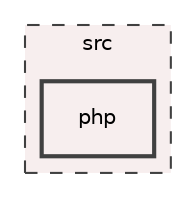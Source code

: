 digraph "src/php"
{
 // LATEX_PDF_SIZE
  edge [fontname="Helvetica",fontsize="10",labelfontname="Helvetica",labelfontsize="10"];
  node [fontname="Helvetica",fontsize="10",shape=record];
  compound=true
  subgraph clusterdir_68267d1309a1af8e8297ef4c3efbcdba {
    graph [ bgcolor="#f7eeee", pencolor="grey25", style="filled,dashed,", label="src", fontname="Helvetica", fontsize="10", URL="dir_68267d1309a1af8e8297ef4c3efbcdba.html"]
  dir_85cc22d3a09b5748bc25e61ded676657 [shape=box, label="php", style="filled,bold,", fillcolor="#f7eeee", color="grey25", URL="dir_85cc22d3a09b5748bc25e61ded676657.html"];
  }
}
